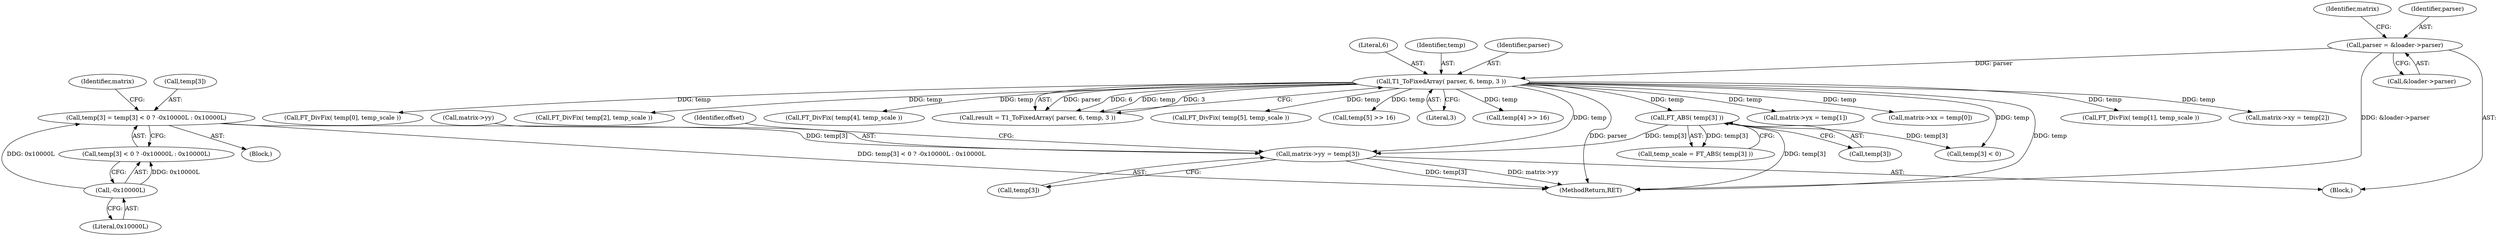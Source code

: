 digraph "0_savannah_8b281f83e8516535756f92dbf90940ac44bd45e1_0@pointer" {
"1000282" [label="(Call,matrix->yy = temp[3])"];
"1000148" [label="(Call,T1_ToFixedArray( parser, 6, temp, 3 ))"];
"1000110" [label="(Call,parser = &loader->parser)"];
"1000169" [label="(Call,FT_ABS( temp[3] ))"];
"1000248" [label="(Call,temp[3] = temp[3] < 0 ? -0x10000L : 0x10000L)"];
"1000258" [label="(Call,-0x10000L)"];
"1000249" [label="(Call,temp[3])"];
"1000259" [label="(Literal,0x10000L)"];
"1000283" [label="(Call,matrix->yy)"];
"1000282" [label="(Call,matrix->yy = temp[3])"];
"1000268" [label="(Call,matrix->yx = temp[1])"];
"1000110" [label="(Call,parser = &loader->parser)"];
"1000108" [label="(Block,)"];
"1000118" [label="(Identifier,matrix)"];
"1000261" [label="(Call,matrix->xx = temp[0])"];
"1000170" [label="(Call,temp[3])"];
"1000253" [label="(Call,temp[3] < 0)"];
"1000258" [label="(Call,-0x10000L)"];
"1000150" [label="(Literal,6)"];
"1000151" [label="(Identifier,temp)"];
"1000216" [label="(Call,FT_DivFix( temp[1], temp_scale ))"];
"1000111" [label="(Identifier,parser)"];
"1000169" [label="(Call,FT_ABS( temp[3] ))"];
"1000275" [label="(Call,matrix->xy = temp[2])"];
"1000112" [label="(Call,&loader->parser)"];
"1000252" [label="(Call,temp[3] < 0 ? -0x10000L : 0x10000L)"];
"1000202" [label="(Block,)"];
"1000149" [label="(Identifier,parser)"];
"1000152" [label="(Literal,3)"];
"1000207" [label="(Call,FT_DivFix( temp[0], temp_scale ))"];
"1000225" [label="(Call,FT_DivFix( temp[2], temp_scale ))"];
"1000263" [label="(Identifier,matrix)"];
"1000167" [label="(Call,temp_scale = FT_ABS( temp[3] ))"];
"1000248" [label="(Call,temp[3] = temp[3] < 0 ? -0x10000L : 0x10000L)"];
"1000307" [label="(MethodReturn,RET)"];
"1000234" [label="(Call,FT_DivFix( temp[4], temp_scale ))"];
"1000148" [label="(Call,T1_ToFixedArray( parser, 6, temp, 3 ))"];
"1000286" [label="(Call,temp[3])"];
"1000146" [label="(Call,result = T1_ToFixedArray( parser, 6, temp, 3 ))"];
"1000243" [label="(Call,FT_DivFix( temp[5], temp_scale ))"];
"1000302" [label="(Call,temp[5] >> 16)"];
"1000291" [label="(Identifier,offset)"];
"1000293" [label="(Call,temp[4] >> 16)"];
"1000282" -> "1000108"  [label="AST: "];
"1000282" -> "1000286"  [label="CFG: "];
"1000283" -> "1000282"  [label="AST: "];
"1000286" -> "1000282"  [label="AST: "];
"1000291" -> "1000282"  [label="CFG: "];
"1000282" -> "1000307"  [label="DDG: temp[3]"];
"1000282" -> "1000307"  [label="DDG: matrix->yy"];
"1000148" -> "1000282"  [label="DDG: temp"];
"1000169" -> "1000282"  [label="DDG: temp[3]"];
"1000248" -> "1000282"  [label="DDG: temp[3]"];
"1000148" -> "1000146"  [label="AST: "];
"1000148" -> "1000152"  [label="CFG: "];
"1000149" -> "1000148"  [label="AST: "];
"1000150" -> "1000148"  [label="AST: "];
"1000151" -> "1000148"  [label="AST: "];
"1000152" -> "1000148"  [label="AST: "];
"1000146" -> "1000148"  [label="CFG: "];
"1000148" -> "1000307"  [label="DDG: temp"];
"1000148" -> "1000307"  [label="DDG: parser"];
"1000148" -> "1000146"  [label="DDG: parser"];
"1000148" -> "1000146"  [label="DDG: 6"];
"1000148" -> "1000146"  [label="DDG: temp"];
"1000148" -> "1000146"  [label="DDG: 3"];
"1000110" -> "1000148"  [label="DDG: parser"];
"1000148" -> "1000169"  [label="DDG: temp"];
"1000148" -> "1000207"  [label="DDG: temp"];
"1000148" -> "1000216"  [label="DDG: temp"];
"1000148" -> "1000225"  [label="DDG: temp"];
"1000148" -> "1000234"  [label="DDG: temp"];
"1000148" -> "1000243"  [label="DDG: temp"];
"1000148" -> "1000253"  [label="DDG: temp"];
"1000148" -> "1000261"  [label="DDG: temp"];
"1000148" -> "1000268"  [label="DDG: temp"];
"1000148" -> "1000275"  [label="DDG: temp"];
"1000148" -> "1000293"  [label="DDG: temp"];
"1000148" -> "1000302"  [label="DDG: temp"];
"1000110" -> "1000108"  [label="AST: "];
"1000110" -> "1000112"  [label="CFG: "];
"1000111" -> "1000110"  [label="AST: "];
"1000112" -> "1000110"  [label="AST: "];
"1000118" -> "1000110"  [label="CFG: "];
"1000110" -> "1000307"  [label="DDG: &loader->parser"];
"1000169" -> "1000167"  [label="AST: "];
"1000169" -> "1000170"  [label="CFG: "];
"1000170" -> "1000169"  [label="AST: "];
"1000167" -> "1000169"  [label="CFG: "];
"1000169" -> "1000307"  [label="DDG: temp[3]"];
"1000169" -> "1000167"  [label="DDG: temp[3]"];
"1000169" -> "1000253"  [label="DDG: temp[3]"];
"1000248" -> "1000202"  [label="AST: "];
"1000248" -> "1000252"  [label="CFG: "];
"1000249" -> "1000248"  [label="AST: "];
"1000252" -> "1000248"  [label="AST: "];
"1000263" -> "1000248"  [label="CFG: "];
"1000248" -> "1000307"  [label="DDG: temp[3] < 0 ? -0x10000L : 0x10000L"];
"1000258" -> "1000248"  [label="DDG: 0x10000L"];
"1000258" -> "1000252"  [label="AST: "];
"1000258" -> "1000259"  [label="CFG: "];
"1000259" -> "1000258"  [label="AST: "];
"1000252" -> "1000258"  [label="CFG: "];
"1000258" -> "1000252"  [label="DDG: 0x10000L"];
}
